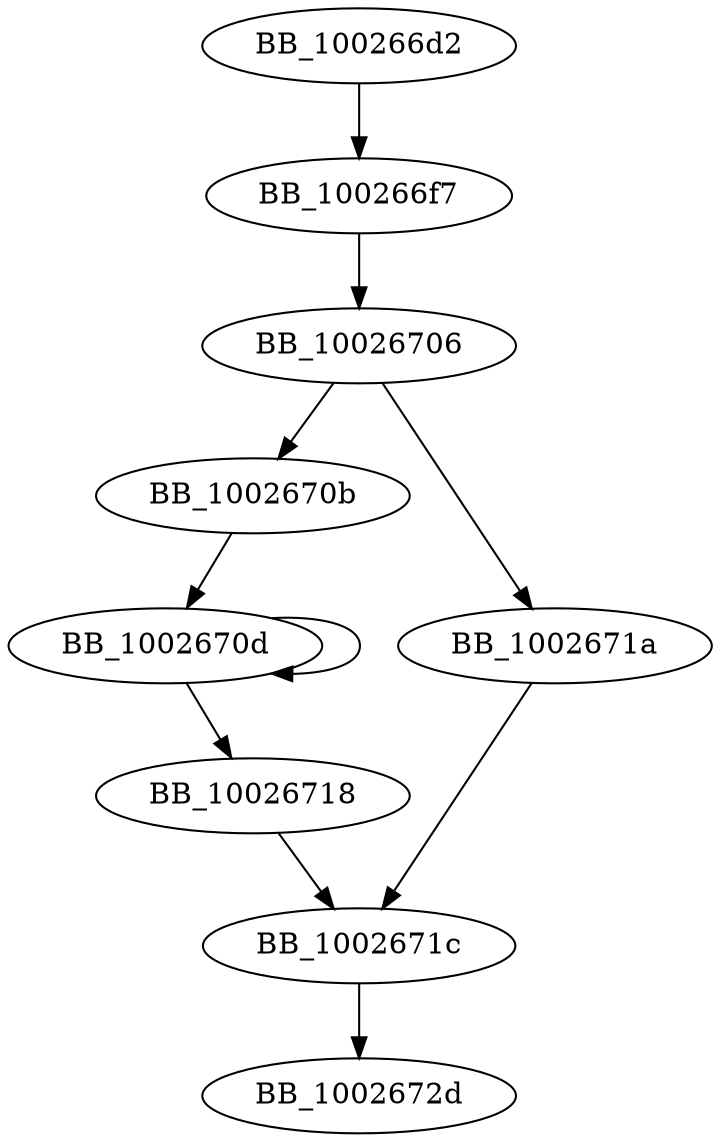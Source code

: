 DiGraph unknown_libname_28{
BB_100266d2->BB_100266f7
BB_100266f7->BB_10026706
BB_10026706->BB_1002670b
BB_10026706->BB_1002671a
BB_1002670b->BB_1002670d
BB_1002670d->BB_1002670d
BB_1002670d->BB_10026718
BB_10026718->BB_1002671c
BB_1002671a->BB_1002671c
BB_1002671c->BB_1002672d
}
